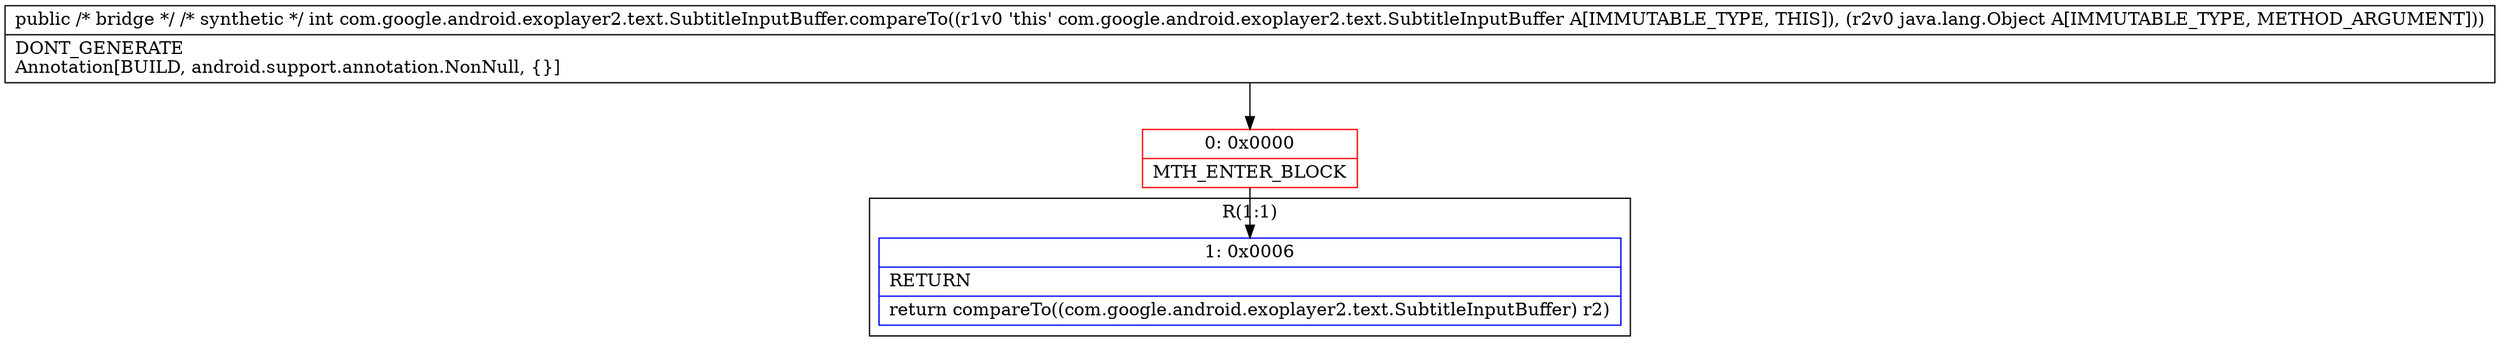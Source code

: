 digraph "CFG forcom.google.android.exoplayer2.text.SubtitleInputBuffer.compareTo(Ljava\/lang\/Object;)I" {
subgraph cluster_Region_1416927286 {
label = "R(1:1)";
node [shape=record,color=blue];
Node_1 [shape=record,label="{1\:\ 0x0006|RETURN\l|return compareTo((com.google.android.exoplayer2.text.SubtitleInputBuffer) r2)\l}"];
}
Node_0 [shape=record,color=red,label="{0\:\ 0x0000|MTH_ENTER_BLOCK\l}"];
MethodNode[shape=record,label="{public \/* bridge *\/ \/* synthetic *\/ int com.google.android.exoplayer2.text.SubtitleInputBuffer.compareTo((r1v0 'this' com.google.android.exoplayer2.text.SubtitleInputBuffer A[IMMUTABLE_TYPE, THIS]), (r2v0 java.lang.Object A[IMMUTABLE_TYPE, METHOD_ARGUMENT]))  | DONT_GENERATE\lAnnotation[BUILD, android.support.annotation.NonNull, \{\}]\l}"];
MethodNode -> Node_0;
Node_0 -> Node_1;
}


